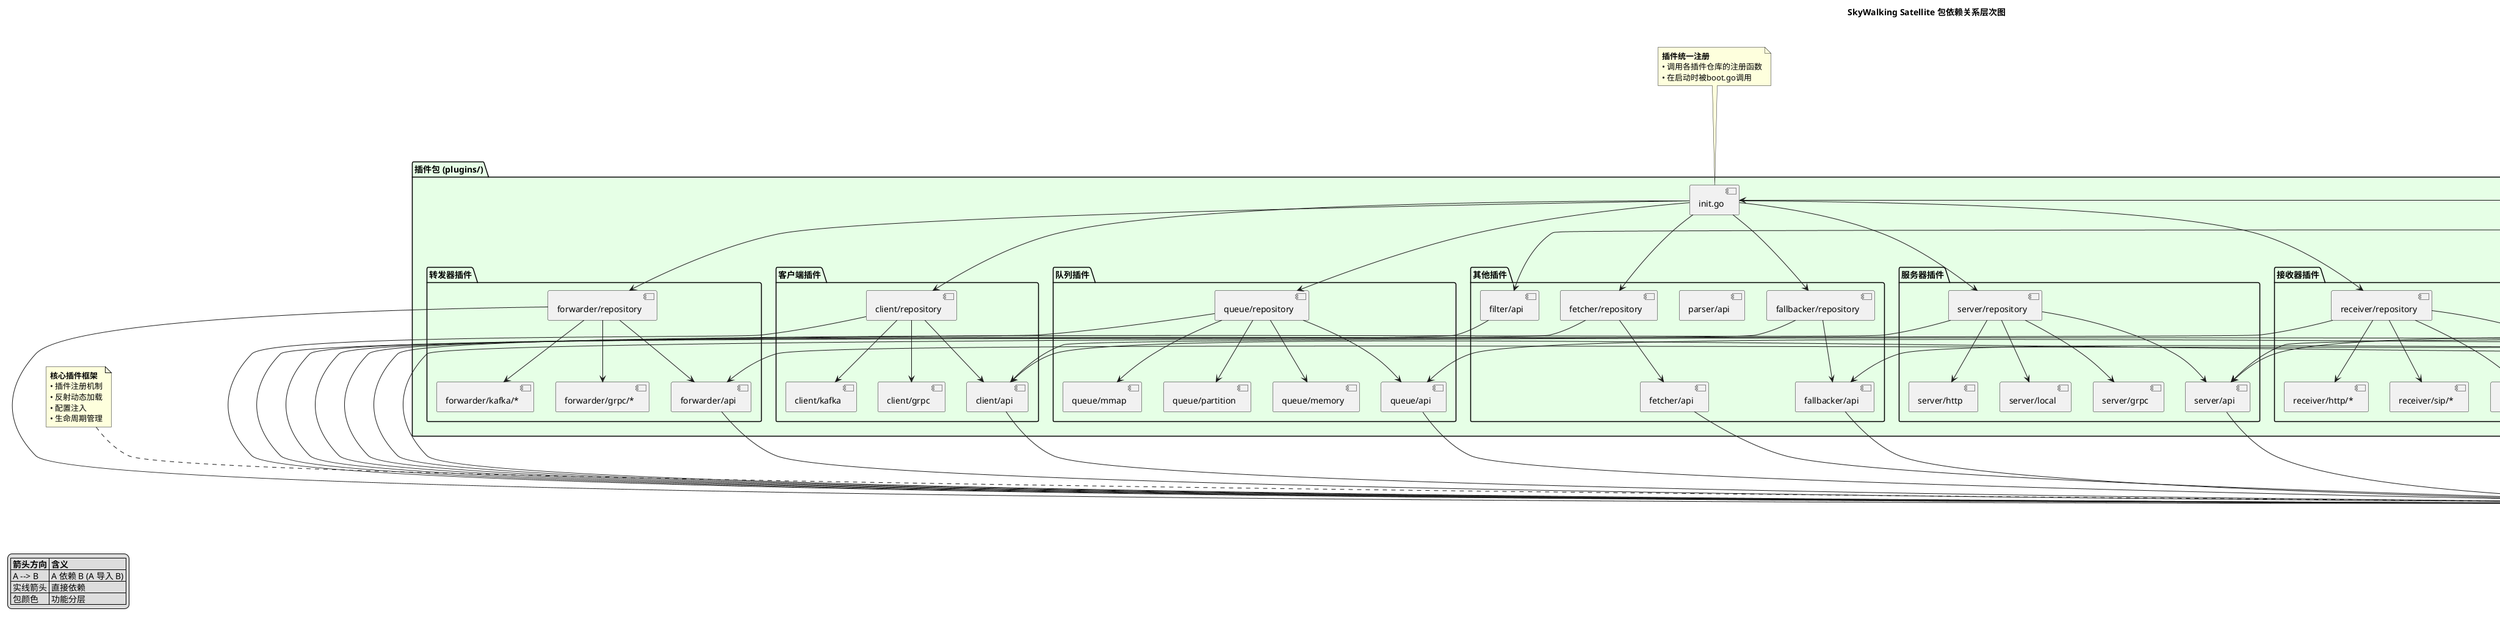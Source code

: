 @startuml Package Dependencies Hierarchy

!define MAIN_COLOR #FFE6E6
!define INTERNAL_COLOR #E6F3FF  
!define PLUGIN_COLOR #E6FFE6
!define CONFIG_COLOR #FFF0E6

title SkyWalking Satellite 包依赖关系层次图

' === 主程序层 ===
package "主程序层" MAIN_COLOR {
    [cmd/main.go]
}

' === 内部核心包 ===
package "内部核心包 (internal/)" INTERNAL_COLOR {
    
    package "基础设施 (internal/pkg/)" {
        [config] as pkg_config
        [log] as pkg_log  
        [plugin] as pkg_plugin
    }
    
    package "卫星核心 (internal/satellite/)" {
        
        package "启动管理" {
            [boot] as sat_boot
        }
        
        package "配置管理" {
            [config] as sat_config
        }
        
        package "共享插件管理" {
            [sharing] as sat_sharing
        }
        
        package "遥测管理" {
            [telemetry] as sat_telemetry
            [metricservice] as tel_metric
            [prometheus] as tel_prom
            [pprof] as tel_pprof  
            [none] as tel_none
        }
        
        package "模块定义 (module/)" {
            [api] as mod_api
            
            package "采集器模块" {
                [gatherer] as mod_gatherer
                [gatherer/api] as gatherer_api
            }
            
            package "处理器模块" {
                [processor] as mod_processor
                [processor/api] as processor_api
            }
            
            package "发送器模块" {
                [sender] as mod_sender
                [sender/api] as sender_api
            }
        }
    }
}

' === 插件包 ===
package "插件包 (plugins/)" PLUGIN_COLOR {
    
    [init.go] as plugin_init
    
    package "接收器插件" {
        [receiver/api] as receiver_api
        [receiver/repository] as receiver_repo
        [receiver/grpc/*] as receiver_impl
        [receiver/http/*] as receiver_http
        [receiver/sip/*] as receiver_sip
    }
    
    package "转发器插件" {
        [forwarder/api] as forwarder_api
        [forwarder/repository] as forwarder_repo
        [forwarder/grpc/*] as forwarder_grpc
        [forwarder/kafka/*] as forwarder_kafka
    }
    
    package "队列插件" {
        [queue/api] as queue_api
        [queue/repository] as queue_repo
        [queue/memory] as queue_memory
        [queue/mmap] as queue_mmap
        [queue/partition] as queue_partition
    }
    
    package "服务器插件" {
        [server/api] as server_api
        [server/repository] as server_repo
        [server/grpc] as server_grpc
        [server/http] as server_http
        [server/local] as server_local
    }
    
    package "客户端插件" {
        [client/api] as client_api
        [client/repository] as client_repo
        [client/grpc] as client_grpc
        [client/kafka] as client_kafka
    }
    
    package "其他插件" {
        [filter/api] as filter_api
        [parser/api] as parser_api
        [fallbacker/api] as fallbacker_api
        [fallbacker/repository] as fallbacker_repo
        [fetcher/api] as fetcher_api
        [fetcher/repository] as fetcher_repo
    }
}

' === 配置文件 ===
package "配置文件" CONFIG_COLOR {
    [configs/satellite_config.yaml] as config_yaml
}

' =====================================
' === 依赖关系 (从上到下的依赖流) ===
' =====================================

' 主程序依赖
[cmd/main.go] --> sat_boot

' 启动模块依赖
sat_boot --> pkg_log
sat_boot --> sat_config
sat_boot --> sat_sharing
sat_boot --> sat_telemetry
sat_boot --> plugin_init
sat_boot --> mod_gatherer
sat_boot --> mod_processor
sat_boot --> mod_sender

' 配置管理依赖
sat_config --> pkg_config
sat_config --> pkg_plugin
sat_config --> gatherer_api
sat_config --> processor_api
sat_config --> sender_api
config_yaml --> sat_config

' 共享插件管理依赖
sat_sharing --> pkg_plugin
sat_sharing --> server_api
sat_sharing --> client_api

' 遥测依赖
sat_telemetry --> tel_metric
sat_telemetry --> tel_prom
sat_telemetry --> tel_pprof
sat_telemetry --> tel_none

' 模块依赖
mod_gatherer --> gatherer_api
mod_gatherer --> receiver_api
mod_gatherer --> queue_api
mod_gatherer --> server_api
mod_gatherer --> sat_sharing

mod_processor --> processor_api
mod_processor --> filter_api

mod_sender --> sender_api
mod_sender --> forwarder_api
mod_sender --> fallbacker_api
mod_sender --> client_api
mod_sender --> sat_sharing

' 插件系统依赖
plugin_init --> receiver_repo
plugin_init --> forwarder_repo
plugin_init --> queue_repo
plugin_init --> server_repo
plugin_init --> client_repo
plugin_init --> fallbacker_repo
plugin_init --> fetcher_repo

' 插件API依赖核心plugin包
receiver_api --> pkg_plugin
forwarder_api --> pkg_plugin
queue_api --> pkg_plugin
server_api --> pkg_plugin
client_api --> pkg_plugin
filter_api --> pkg_plugin
fallbacker_api --> pkg_plugin
fetcher_api --> pkg_plugin

' 插件仓库依赖
receiver_repo --> pkg_plugin
receiver_repo --> receiver_api
receiver_repo --> receiver_impl
receiver_repo --> receiver_http
receiver_repo --> receiver_sip

forwarder_repo --> pkg_plugin
forwarder_repo --> forwarder_api
forwarder_repo --> forwarder_grpc
forwarder_repo --> forwarder_kafka

queue_repo --> pkg_plugin
queue_repo --> queue_api
queue_repo --> queue_memory
queue_repo --> queue_mmap
queue_repo --> queue_partition

server_repo --> pkg_plugin
server_repo --> server_api
server_repo --> server_grpc
server_repo --> server_http
server_repo --> server_local

client_repo --> pkg_plugin
client_repo --> client_api
client_repo --> client_grpc
client_repo --> client_kafka

fallbacker_repo --> pkg_plugin
fallbacker_repo --> fallbacker_api

fetcher_repo --> pkg_plugin
fetcher_repo --> fetcher_api

' =======================================
' === 说明注释 ===
' =======================================

note top of pkg_plugin : **核心插件框架**\n• 插件注册机制\n• 反射动态加载\n• 配置注入\n• 生命周期管理

note top of plugin_init : **插件统一注册**\n• 调用各插件仓库的注册函数\n• 在启动时被boot.go调用

note right of sat_boot : **系统启动协调器**\n• 初始化各个组件\n• 管理启动顺序\n• 处理依赖注入

note bottom of sat_sharing : **共享插件管理器**\n• 管理Server和Client插件\n• 避免资源重复创建\n• 提供插件共享机制

note bottom of config_yaml : **声明式配置**\n• 指定使用的插件名称\n• 配置插件参数\n• 环境变量替换

' === 依赖关系图例 ===
legend bottom left
  |= 箭头方向 |= 含义 |
  | A --> B | A 依赖 B (A 导入 B) |
  | 实线箭头 | 直接依赖 |
  | 包颜色 | 功能分层 |
endlegend

@enduml
